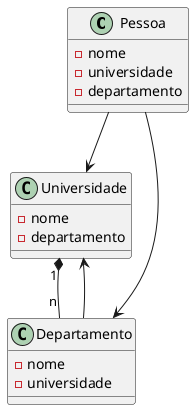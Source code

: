 @startuml
class Pessoa {
    - nome
    - universidade
    - departamento
}

class Universidade {
    - nome
    - departamento
}

class Departamento {
    - nome
    - universidade

}

Pessoa --> Universidade
Universidade "1" *-- "n" Departamento
Pessoa --> Departamento
Departamento --> Universidade
@enduml
